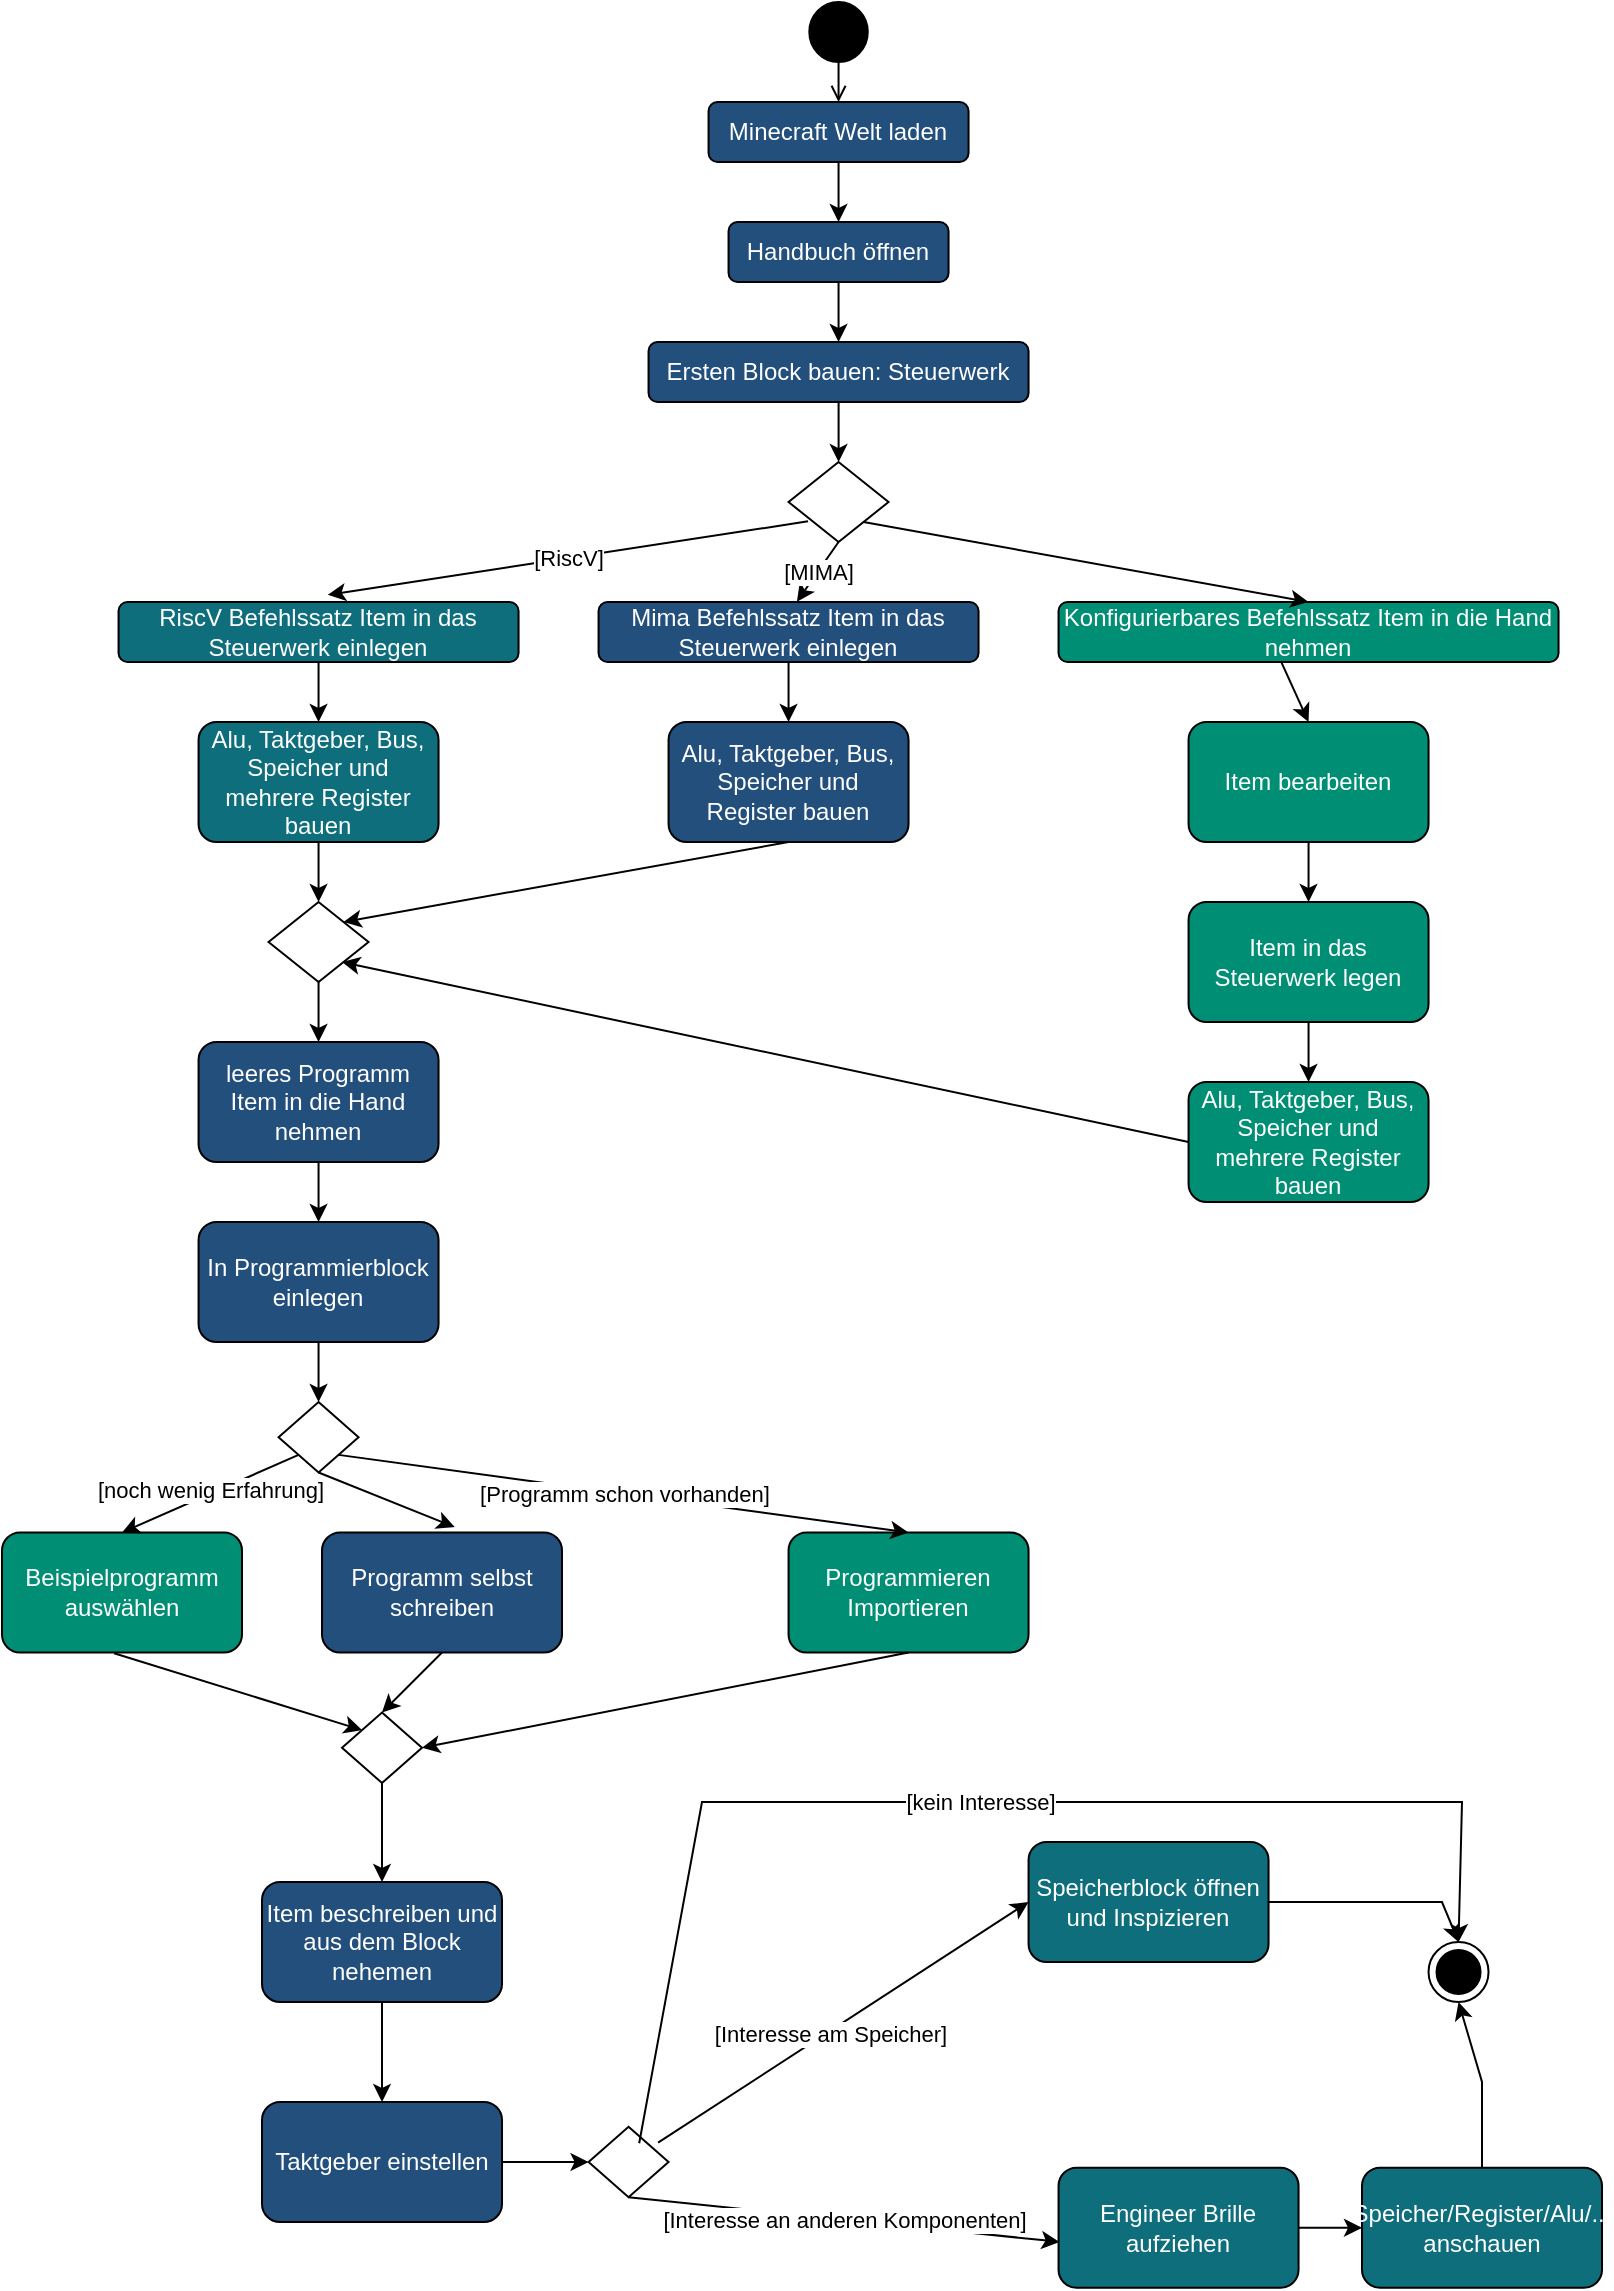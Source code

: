 <mxfile version="22.1.3" type="github">
  <diagram id="C5RBs43oDa-KdzZeNtuy" name="Page-1">
    <mxGraphModel dx="162" dy="523" grid="1" gridSize="10" guides="1" tooltips="1" connect="1" arrows="1" fold="1" page="1" pageScale="1" pageWidth="827" pageHeight="1169" math="0" shadow="0">
      <root>
        <mxCell id="WIyWlLk6GJQsqaUBKTNV-0" />
        <mxCell id="WIyWlLk6GJQsqaUBKTNV-1" parent="WIyWlLk6GJQsqaUBKTNV-0" />
        <mxCell id="O5BcbNm2OCLrN9YEBHeC-1" value="" style="endArrow=open;html=1;rounded=0;align=center;verticalAlign=top;endFill=0;labelBackgroundColor=none;endSize=6;exitX=0.5;exitY=1;exitDx=0;exitDy=0;entryX=0.5;entryY=0;entryDx=0;entryDy=0;noEdgeStyle=1;orthogonal=1;" parent="WIyWlLk6GJQsqaUBKTNV-1" source="O5BcbNm2OCLrN9YEBHeC-2" target="O5BcbNm2OCLrN9YEBHeC-4" edge="1">
          <mxGeometry relative="1" as="geometry">
            <mxPoint x="-611" y="84" as="targetPoint" />
            <mxPoint x="-401.004" y="183.997" as="sourcePoint" />
          </mxGeometry>
        </mxCell>
        <mxCell id="O5BcbNm2OCLrN9YEBHeC-2" value="" style="ellipse;fillColor=strokeColor;html=1;" parent="WIyWlLk6GJQsqaUBKTNV-1" vertex="1">
          <mxGeometry x="1243.66" y="10" width="29.23" height="30" as="geometry" />
        </mxCell>
        <mxCell id="O5BcbNm2OCLrN9YEBHeC-4" value="Minecraft Welt laden" style="rounded=1;whiteSpace=wrap;html=1;fillColor=#234F7C;fontColor=#FFFFFF;" parent="WIyWlLk6GJQsqaUBKTNV-1" vertex="1">
          <mxGeometry x="1193.273" y="60" width="130" height="30" as="geometry" />
        </mxCell>
        <mxCell id="O5BcbNm2OCLrN9YEBHeC-5" value="Handbuch öffnen" style="rounded=1;whiteSpace=wrap;html=1;fillColor=#234F7C;fontColor=#FFFFFF;" parent="WIyWlLk6GJQsqaUBKTNV-1" vertex="1">
          <mxGeometry x="1203.273" y="120" width="110" height="30" as="geometry" />
        </mxCell>
        <mxCell id="O5BcbNm2OCLrN9YEBHeC-6" value="" style="endArrow=classic;html=1;rounded=0;entryX=0.5;entryY=0;entryDx=0;entryDy=0;exitX=0.5;exitY=1;exitDx=0;exitDy=0;noEdgeStyle=1;orthogonal=1;fontColor=#FFFFFF;" parent="WIyWlLk6GJQsqaUBKTNV-1" source="O5BcbNm2OCLrN9YEBHeC-4" target="O5BcbNm2OCLrN9YEBHeC-5" edge="1">
          <mxGeometry width="50" height="50" relative="1" as="geometry">
            <mxPoint x="-1306" y="184" as="sourcePoint" />
            <mxPoint x="-1176" y="304" as="targetPoint" />
          </mxGeometry>
        </mxCell>
        <mxCell id="bx49-o98QQ3P4vnW_Qpf-37" value="" style="edgeStyle=orthogonalEdgeStyle;rounded=0;orthogonalLoop=1;jettySize=auto;html=1;" parent="WIyWlLk6GJQsqaUBKTNV-1" source="O5BcbNm2OCLrN9YEBHeC-8" target="O5BcbNm2OCLrN9YEBHeC-18" edge="1">
          <mxGeometry relative="1" as="geometry" />
        </mxCell>
        <mxCell id="O5BcbNm2OCLrN9YEBHeC-8" value="Ersten Block bauen: Steuerwerk" style="rounded=1;whiteSpace=wrap;html=1;fillColor=#234F7C;fontColor=#FFFFFF;" parent="WIyWlLk6GJQsqaUBKTNV-1" vertex="1">
          <mxGeometry x="1163.273" y="180" width="190" height="30" as="geometry" />
        </mxCell>
        <mxCell id="O5BcbNm2OCLrN9YEBHeC-9" value="" style="edgeStyle=none;orthogonalLoop=1;jettySize=auto;html=1;rounded=0;exitX=0.5;exitY=1;exitDx=0;exitDy=0;entryX=0.5;entryY=0;entryDx=0;entryDy=0;noEdgeStyle=1;orthogonal=1;fontColor=#FFFFFF;" parent="WIyWlLk6GJQsqaUBKTNV-1" source="O5BcbNm2OCLrN9YEBHeC-5" target="O5BcbNm2OCLrN9YEBHeC-8" edge="1">
          <mxGeometry width="80" relative="1" as="geometry">
            <mxPoint x="-1336" y="274" as="sourcePoint" />
            <mxPoint x="-1256" y="274" as="targetPoint" />
          </mxGeometry>
        </mxCell>
        <mxCell id="O5BcbNm2OCLrN9YEBHeC-15" value="Mima Befehlssatz Item in das Steuerwerk einlegen" style="rounded=1;whiteSpace=wrap;html=1;fillColor=#234F7C;fontColor=#FFFFFF;" parent="WIyWlLk6GJQsqaUBKTNV-1" vertex="1">
          <mxGeometry x="1138.273" y="310" width="190" height="30" as="geometry" />
        </mxCell>
        <mxCell id="O5BcbNm2OCLrN9YEBHeC-16" value="RiscV Befehlssatz Item in das Steuerwerk einlegen" style="rounded=1;whiteSpace=wrap;html=1;fillColor=#0E6E7C;fontColor=#FFFFFF;" parent="WIyWlLk6GJQsqaUBKTNV-1" vertex="1">
          <mxGeometry x="898.273" y="310" width="200" height="30" as="geometry" />
        </mxCell>
        <mxCell id="O5BcbNm2OCLrN9YEBHeC-17" value="Konfigurierbares Befehlssatz Item in die Hand nehmen" style="rounded=1;whiteSpace=wrap;html=1;fillColor=#008e74;fontColor=#FFFFFF;" parent="WIyWlLk6GJQsqaUBKTNV-1" vertex="1">
          <mxGeometry x="1368.273" y="310" width="250" height="30" as="geometry" />
        </mxCell>
        <mxCell id="O5BcbNm2OCLrN9YEBHeC-18" value="" style="rhombus;whiteSpace=wrap;html=1;portConstraintRotation=1;" parent="WIyWlLk6GJQsqaUBKTNV-1" vertex="1">
          <mxGeometry x="1233.273" y="240" width="50" height="40" as="geometry" />
        </mxCell>
        <mxCell id="O5BcbNm2OCLrN9YEBHeC-20" value="[MIMA]" style="edgeStyle=none;orthogonalLoop=1;jettySize=auto;html=1;rounded=0;exitX=0.5;exitY=1;exitDx=0;exitDy=0;entryX=0.522;entryY=-0.005;entryDx=0;entryDy=0;noEdgeStyle=1;orthogonal=1;entryPerimeter=0;fontColor=#000000;" parent="WIyWlLk6GJQsqaUBKTNV-1" source="O5BcbNm2OCLrN9YEBHeC-18" target="O5BcbNm2OCLrN9YEBHeC-15" edge="1">
          <mxGeometry width="80" relative="1" as="geometry">
            <mxPoint x="-1186" y="384" as="sourcePoint" />
            <mxPoint x="-1106" y="384" as="targetPoint" />
          </mxGeometry>
        </mxCell>
        <mxCell id="O5BcbNm2OCLrN9YEBHeC-21" value="[RiscV]" style="edgeStyle=none;orthogonalLoop=1;jettySize=auto;html=1;rounded=0;exitX=0.195;exitY=0.742;exitDx=0;exitDy=0;entryX=0.523;entryY=-0.119;entryDx=0;entryDy=0;noEdgeStyle=1;orthogonal=1;entryPerimeter=0;exitPerimeter=0;" parent="WIyWlLk6GJQsqaUBKTNV-1" source="O5BcbNm2OCLrN9YEBHeC-18" target="O5BcbNm2OCLrN9YEBHeC-16" edge="1">
          <mxGeometry width="80" relative="1" as="geometry">
            <mxPoint x="-1196" y="584" as="sourcePoint" />
            <mxPoint x="-1116" y="584" as="targetPoint" />
          </mxGeometry>
        </mxCell>
        <mxCell id="O5BcbNm2OCLrN9YEBHeC-25" value="Alu, Taktgeber, Bus, Speicher und Register bauen" style="rounded=1;whiteSpace=wrap;html=1;fillColor=#234F7C;strokeColor=#000000;fontColor=#FFFFFF;" parent="WIyWlLk6GJQsqaUBKTNV-1" vertex="1">
          <mxGeometry x="1173.273" y="370" width="120" height="60" as="geometry" />
        </mxCell>
        <mxCell id="O5BcbNm2OCLrN9YEBHeC-26" value="" style="edgeStyle=none;orthogonalLoop=1;jettySize=auto;html=1;rounded=0;exitX=0.5;exitY=1;exitDx=0;exitDy=0;entryX=0.5;entryY=0;entryDx=0;entryDy=0;noEdgeStyle=1;orthogonal=1;fontColor=#FFFFFF;" parent="WIyWlLk6GJQsqaUBKTNV-1" source="O5BcbNm2OCLrN9YEBHeC-15" target="O5BcbNm2OCLrN9YEBHeC-25" edge="1">
          <mxGeometry width="80" relative="1" as="geometry">
            <mxPoint x="-590" y="800" as="sourcePoint" />
            <mxPoint x="-510" y="800" as="targetPoint" />
          </mxGeometry>
        </mxCell>
        <mxCell id="O5BcbNm2OCLrN9YEBHeC-27" value="Alu, Taktgeber, Bus, Speicher und mehrere Register bauen" style="rounded=1;whiteSpace=wrap;html=1;fillColor=#0E6E7C;fontColor=#FFFFFF;" parent="WIyWlLk6GJQsqaUBKTNV-1" vertex="1">
          <mxGeometry x="938.273" y="370" width="120" height="60" as="geometry" />
        </mxCell>
        <mxCell id="O5BcbNm2OCLrN9YEBHeC-28" value="" style="edgeStyle=none;orthogonalLoop=1;jettySize=auto;html=1;rounded=0;exitX=0.5;exitY=1;exitDx=0;exitDy=0;entryX=0.5;entryY=0;entryDx=0;entryDy=0;noEdgeStyle=1;orthogonal=1;fontColor=#FFFFFF;" parent="WIyWlLk6GJQsqaUBKTNV-1" source="O5BcbNm2OCLrN9YEBHeC-16" target="O5BcbNm2OCLrN9YEBHeC-27" edge="1">
          <mxGeometry width="80" relative="1" as="geometry">
            <mxPoint x="-420" y="820" as="sourcePoint" />
            <mxPoint x="-340" y="820" as="targetPoint" />
          </mxGeometry>
        </mxCell>
        <mxCell id="O5BcbNm2OCLrN9YEBHeC-29" value="Alu, Taktgeber, Bus, Speicher und mehrere Register bauen" style="rounded=1;whiteSpace=wrap;html=1;fillColor=#008E74;fontColor=#FFFFFF;" parent="WIyWlLk6GJQsqaUBKTNV-1" vertex="1">
          <mxGeometry x="1433.273" y="550" width="120" height="60" as="geometry" />
        </mxCell>
        <mxCell id="O5BcbNm2OCLrN9YEBHeC-30" value="" style="rhombus;whiteSpace=wrap;html=1;double=0;portConstraintRotation=1;fontColor=#FFFFFF;" parent="WIyWlLk6GJQsqaUBKTNV-1" vertex="1">
          <mxGeometry x="973.273" y="460" width="50" height="40" as="geometry" />
        </mxCell>
        <mxCell id="O5BcbNm2OCLrN9YEBHeC-31" value="" style="edgeStyle=none;orthogonalLoop=1;jettySize=auto;html=1;rounded=0;exitX=0;exitY=0.5;exitDx=0;exitDy=0;noEdgeStyle=1;orthogonal=1;fontColor=#FFFFFF;" parent="WIyWlLk6GJQsqaUBKTNV-1" source="O5BcbNm2OCLrN9YEBHeC-29" edge="1">
          <mxGeometry width="80" relative="1" as="geometry">
            <mxPoint x="-460" y="800" as="sourcePoint" />
            <mxPoint x="1010" y="490" as="targetPoint" />
          </mxGeometry>
        </mxCell>
        <mxCell id="O5BcbNm2OCLrN9YEBHeC-32" value="" style="edgeStyle=none;orthogonalLoop=1;jettySize=auto;html=1;rounded=0;exitX=0.446;exitY=1.011;exitDx=0;exitDy=0;exitPerimeter=0;entryX=0.5;entryY=0;entryDx=0;entryDy=0;noEdgeStyle=1;orthogonal=1;fontColor=#FFFFFF;" parent="WIyWlLk6GJQsqaUBKTNV-1" source="O5BcbNm2OCLrN9YEBHeC-17" target="O5BcbNm2OCLrN9YEBHeC-37" edge="1">
          <mxGeometry width="80" relative="1" as="geometry">
            <mxPoint x="-400" y="880" as="sourcePoint" />
            <mxPoint x="-560" y="630" as="targetPoint" />
          </mxGeometry>
        </mxCell>
        <mxCell id="O5BcbNm2OCLrN9YEBHeC-33" value="" style="edgeStyle=none;orthogonalLoop=1;jettySize=auto;html=1;rounded=0;exitX=0.5;exitY=1;exitDx=0;exitDy=0;entryX=1;entryY=0;entryDx=0;entryDy=0;noEdgeStyle=1;orthogonal=1;fontColor=#FFFFFF;" parent="WIyWlLk6GJQsqaUBKTNV-1" source="O5BcbNm2OCLrN9YEBHeC-25" target="O5BcbNm2OCLrN9YEBHeC-30" edge="1">
          <mxGeometry width="80" relative="1" as="geometry">
            <mxPoint x="-440" y="840" as="sourcePoint" />
            <mxPoint x="-360" y="840" as="targetPoint" />
          </mxGeometry>
        </mxCell>
        <mxCell id="O5BcbNm2OCLrN9YEBHeC-34" value="" style="edgeStyle=none;orthogonalLoop=1;jettySize=auto;html=1;rounded=0;exitX=0.5;exitY=1;exitDx=0;exitDy=0;entryX=0.5;entryY=0;entryDx=0;entryDy=0;noEdgeStyle=1;orthogonal=1;fontColor=#FFFFFF;" parent="WIyWlLk6GJQsqaUBKTNV-1" source="O5BcbNm2OCLrN9YEBHeC-27" target="O5BcbNm2OCLrN9YEBHeC-30" edge="1">
          <mxGeometry width="80" relative="1" as="geometry">
            <mxPoint x="-240" y="890" as="sourcePoint" />
            <mxPoint x="-160" y="890" as="targetPoint" />
          </mxGeometry>
        </mxCell>
        <mxCell id="O5BcbNm2OCLrN9YEBHeC-35" value="leeres Programm Item in die Hand nehmen" style="rounded=1;whiteSpace=wrap;html=1;fontColor=#FFFFFF;fillColor=#234F7C;" parent="WIyWlLk6GJQsqaUBKTNV-1" vertex="1">
          <mxGeometry x="938.273" y="530" width="120" height="60" as="geometry" />
        </mxCell>
        <mxCell id="O5BcbNm2OCLrN9YEBHeC-36" value="" style="edgeStyle=none;orthogonalLoop=1;jettySize=auto;html=1;rounded=0;entryX=0.5;entryY=0;entryDx=0;entryDy=0;exitX=0.5;exitY=1;exitDx=0;exitDy=0;noEdgeStyle=1;orthogonal=1;fontColor=#FFFFFF;" parent="WIyWlLk6GJQsqaUBKTNV-1" source="O5BcbNm2OCLrN9YEBHeC-30" target="O5BcbNm2OCLrN9YEBHeC-35" edge="1">
          <mxGeometry width="80" relative="1" as="geometry">
            <mxPoint x="-710" y="700" as="sourcePoint" />
            <mxPoint x="-630" y="700" as="targetPoint" />
          </mxGeometry>
        </mxCell>
        <mxCell id="O5BcbNm2OCLrN9YEBHeC-37" value="Item bearbeiten" style="rounded=1;whiteSpace=wrap;html=1;fillColor=#008E74;fontColor=#FFFFFF;" parent="WIyWlLk6GJQsqaUBKTNV-1" vertex="1">
          <mxGeometry x="1433.273" y="370" width="120" height="60" as="geometry" />
        </mxCell>
        <mxCell id="O5BcbNm2OCLrN9YEBHeC-38" value="Item in das Steuerwerk legen" style="rounded=1;whiteSpace=wrap;html=1;fillColor=#008E74;fontColor=#FFFFFF;" parent="WIyWlLk6GJQsqaUBKTNV-1" vertex="1">
          <mxGeometry x="1433.273" y="460" width="120" height="60" as="geometry" />
        </mxCell>
        <mxCell id="O5BcbNm2OCLrN9YEBHeC-39" value="" style="edgeStyle=none;orthogonalLoop=1;jettySize=auto;html=1;rounded=0;exitX=0.5;exitY=1;exitDx=0;exitDy=0;entryX=0.5;entryY=0;entryDx=0;entryDy=0;noEdgeStyle=1;orthogonal=1;fontColor=#FFFFFF;" parent="WIyWlLk6GJQsqaUBKTNV-1" source="O5BcbNm2OCLrN9YEBHeC-37" target="O5BcbNm2OCLrN9YEBHeC-38" edge="1">
          <mxGeometry width="80" relative="1" as="geometry">
            <mxPoint x="-590" y="690" as="sourcePoint" />
            <mxPoint x="-510" y="690" as="targetPoint" />
          </mxGeometry>
        </mxCell>
        <mxCell id="O5BcbNm2OCLrN9YEBHeC-40" value="" style="edgeStyle=none;orthogonalLoop=1;jettySize=auto;html=1;rounded=0;exitX=0.5;exitY=1;exitDx=0;exitDy=0;entryX=0.5;entryY=0;entryDx=0;entryDy=0;noEdgeStyle=1;orthogonal=1;fontColor=#FFFFFF;" parent="WIyWlLk6GJQsqaUBKTNV-1" source="O5BcbNm2OCLrN9YEBHeC-38" target="O5BcbNm2OCLrN9YEBHeC-29" edge="1">
          <mxGeometry width="80" relative="1" as="geometry">
            <mxPoint x="-430" y="680" as="sourcePoint" />
            <mxPoint x="-350" y="680" as="targetPoint" />
          </mxGeometry>
        </mxCell>
        <mxCell id="O5BcbNm2OCLrN9YEBHeC-41" value="In Programmierblock einlegen" style="rounded=1;whiteSpace=wrap;html=1;fillColor=#234F7C;fontColor=#FFFFFF;" parent="WIyWlLk6GJQsqaUBKTNV-1" vertex="1">
          <mxGeometry x="938.273" y="620" width="120" height="60" as="geometry" />
        </mxCell>
        <mxCell id="O5BcbNm2OCLrN9YEBHeC-42" value="" style="edgeStyle=none;orthogonalLoop=1;jettySize=auto;html=1;rounded=0;exitX=0.5;exitY=1;exitDx=0;exitDy=0;noEdgeStyle=1;orthogonal=1;fontColor=#FFFFFF;" parent="WIyWlLk6GJQsqaUBKTNV-1" source="O5BcbNm2OCLrN9YEBHeC-35" target="O5BcbNm2OCLrN9YEBHeC-41" edge="1">
          <mxGeometry width="80" relative="1" as="geometry">
            <mxPoint x="-570" y="1040" as="sourcePoint" />
            <mxPoint x="-490" y="1040" as="targetPoint" />
          </mxGeometry>
        </mxCell>
        <mxCell id="O5BcbNm2OCLrN9YEBHeC-44" value="Beispielprogramm auswählen" style="rounded=1;whiteSpace=wrap;html=1;fontColor=#FFFFFF;fillColor=#008E74;" parent="WIyWlLk6GJQsqaUBKTNV-1" vertex="1">
          <mxGeometry x="840.003" y="775.25" width="120" height="60" as="geometry" />
        </mxCell>
        <mxCell id="O5BcbNm2OCLrN9YEBHeC-45" value="" style="edgeStyle=none;orthogonalLoop=1;jettySize=auto;html=1;rounded=0;exitX=0.5;exitY=1;exitDx=0;exitDy=0;entryX=0.5;entryY=0;entryDx=0;entryDy=0;noEdgeStyle=1;orthogonal=1;" parent="WIyWlLk6GJQsqaUBKTNV-1" source="O5BcbNm2OCLrN9YEBHeC-41" target="O5BcbNm2OCLrN9YEBHeC-46" edge="1">
          <mxGeometry width="80" relative="1" as="geometry">
            <mxPoint x="-150" y="1110" as="sourcePoint" />
            <mxPoint x="-70" y="1110" as="targetPoint" />
          </mxGeometry>
        </mxCell>
        <mxCell id="O5BcbNm2OCLrN9YEBHeC-46" value="" style="rhombus;whiteSpace=wrap;html=1;portConstraintRotation=1;" parent="WIyWlLk6GJQsqaUBKTNV-1" vertex="1">
          <mxGeometry x="978.273" y="710" width="40" height="35.25" as="geometry" />
        </mxCell>
        <mxCell id="O5BcbNm2OCLrN9YEBHeC-47" value="Programm selbst schreiben" style="rounded=1;whiteSpace=wrap;html=1;fillColor=#234F7C;fontColor=#FFFFFF;" parent="WIyWlLk6GJQsqaUBKTNV-1" vertex="1">
          <mxGeometry x="1000.003" y="775.25" width="120" height="60" as="geometry" />
        </mxCell>
        <mxCell id="bx49-o98QQ3P4vnW_Qpf-1" value="" style="edgeStyle=none;orthogonalLoop=1;jettySize=auto;html=1;rounded=0;exitX=0;exitY=1;exitDx=0;exitDy=0;entryX=0.5;entryY=0;entryDx=0;entryDy=0;noEdgeStyle=1;orthogonal=1;" parent="WIyWlLk6GJQsqaUBKTNV-1" source="O5BcbNm2OCLrN9YEBHeC-46" target="O5BcbNm2OCLrN9YEBHeC-44" edge="1">
          <mxGeometry width="80" relative="1" as="geometry">
            <mxPoint x="350" y="1790" as="sourcePoint" />
            <mxPoint x="430" y="1790" as="targetPoint" />
          </mxGeometry>
        </mxCell>
        <mxCell id="bx49-o98QQ3P4vnW_Qpf-36" value="[noch wenig Erfahrung]" style="edgeLabel;html=1;align=center;verticalAlign=middle;resizable=0;points=[];" parent="bx49-o98QQ3P4vnW_Qpf-1" vertex="1" connectable="0">
          <mxGeometry x="-0.001" y="-2" relative="1" as="geometry">
            <mxPoint as="offset" />
          </mxGeometry>
        </mxCell>
        <mxCell id="bx49-o98QQ3P4vnW_Qpf-2" value="" style="edgeStyle=none;orthogonalLoop=1;jettySize=auto;html=1;rounded=0;exitX=0.5;exitY=1;exitDx=0;exitDy=0;entryX=0.553;entryY=-0.045;entryDx=0;entryDy=0;entryPerimeter=0;noEdgeStyle=1;orthogonal=1;" parent="WIyWlLk6GJQsqaUBKTNV-1" source="O5BcbNm2OCLrN9YEBHeC-46" target="O5BcbNm2OCLrN9YEBHeC-47" edge="1">
          <mxGeometry width="80" relative="1" as="geometry">
            <mxPoint x="600" y="1860" as="sourcePoint" />
            <mxPoint x="680" y="1860" as="targetPoint" />
          </mxGeometry>
        </mxCell>
        <mxCell id="bx49-o98QQ3P4vnW_Qpf-3" value="Programmieren Importieren" style="rounded=1;whiteSpace=wrap;html=1;fillColor=#008E74;fontColor=#FFFFFF;" parent="WIyWlLk6GJQsqaUBKTNV-1" vertex="1">
          <mxGeometry x="1233.273" y="775.25" width="120" height="60" as="geometry" />
        </mxCell>
        <mxCell id="bx49-o98QQ3P4vnW_Qpf-4" value="[Programm schon vorhanden]" style="edgeStyle=none;orthogonalLoop=1;jettySize=auto;html=1;rounded=0;exitX=1;exitY=1;exitDx=0;exitDy=0;entryX=0.5;entryY=0;entryDx=0;entryDy=0;noEdgeStyle=1;orthogonal=1;" parent="WIyWlLk6GJQsqaUBKTNV-1" source="O5BcbNm2OCLrN9YEBHeC-46" target="bx49-o98QQ3P4vnW_Qpf-3" edge="1">
          <mxGeometry width="80" relative="1" as="geometry">
            <mxPoint x="530" y="1820" as="sourcePoint" />
            <mxPoint x="610" y="1820" as="targetPoint" />
          </mxGeometry>
        </mxCell>
        <mxCell id="bx49-o98QQ3P4vnW_Qpf-8" value="" style="edgeStyle=none;orthogonalLoop=1;jettySize=auto;html=1;rounded=0;exitX=1;exitY=1;exitDx=0;exitDy=0;entryX=0.5;entryY=0;entryDx=0;entryDy=0;noEdgeStyle=1;orthogonal=1;" parent="WIyWlLk6GJQsqaUBKTNV-1" source="O5BcbNm2OCLrN9YEBHeC-18" target="O5BcbNm2OCLrN9YEBHeC-17" edge="1">
          <mxGeometry width="80" relative="1" as="geometry">
            <mxPoint x="460.229" y="400" as="sourcePoint" />
            <mxPoint x="410" y="460" as="targetPoint" />
          </mxGeometry>
        </mxCell>
        <mxCell id="bx49-o98QQ3P4vnW_Qpf-14" value="" style="rhombus;whiteSpace=wrap;html=1;portConstraintRotation=1;" parent="WIyWlLk6GJQsqaUBKTNV-1" vertex="1">
          <mxGeometry x="1010.003" y="865.25" width="40" height="35.25" as="geometry" />
        </mxCell>
        <mxCell id="bx49-o98QQ3P4vnW_Qpf-15" value="" style="edgeStyle=none;orthogonalLoop=1;jettySize=auto;html=1;rounded=0;exitX=0.467;exitY=1.006;exitDx=0;exitDy=0;exitPerimeter=0;entryX=0;entryY=0;entryDx=0;entryDy=0;noEdgeStyle=1;orthogonal=1;" parent="WIyWlLk6GJQsqaUBKTNV-1" source="O5BcbNm2OCLrN9YEBHeC-44" target="bx49-o98QQ3P4vnW_Qpf-14" edge="1">
          <mxGeometry width="80" relative="1" as="geometry">
            <mxPoint x="230" y="2010" as="sourcePoint" />
            <mxPoint x="310" y="2010" as="targetPoint" />
          </mxGeometry>
        </mxCell>
        <mxCell id="bx49-o98QQ3P4vnW_Qpf-16" value="" style="edgeStyle=none;orthogonalLoop=1;jettySize=auto;html=1;rounded=0;exitX=0.5;exitY=1;exitDx=0;exitDy=0;entryX=0.5;entryY=0;entryDx=0;entryDy=0;noEdgeStyle=1;orthogonal=1;" parent="WIyWlLk6GJQsqaUBKTNV-1" source="O5BcbNm2OCLrN9YEBHeC-47" target="bx49-o98QQ3P4vnW_Qpf-14" edge="1">
          <mxGeometry width="80" relative="1" as="geometry">
            <mxPoint x="360" y="2060" as="sourcePoint" />
            <mxPoint x="440" y="2060" as="targetPoint" />
          </mxGeometry>
        </mxCell>
        <mxCell id="bx49-o98QQ3P4vnW_Qpf-17" value="" style="edgeStyle=none;orthogonalLoop=1;jettySize=auto;html=1;rounded=0;exitX=0.5;exitY=1;exitDx=0;exitDy=0;entryX=1;entryY=0.5;entryDx=0;entryDy=0;noEdgeStyle=1;orthogonal=1;" parent="WIyWlLk6GJQsqaUBKTNV-1" source="bx49-o98QQ3P4vnW_Qpf-3" target="bx49-o98QQ3P4vnW_Qpf-14" edge="1">
          <mxGeometry width="80" relative="1" as="geometry">
            <mxPoint x="540" y="2080" as="sourcePoint" />
            <mxPoint x="620" y="2080" as="targetPoint" />
          </mxGeometry>
        </mxCell>
        <mxCell id="bx49-o98QQ3P4vnW_Qpf-18" value="Item beschreiben und aus dem Block nehemen" style="rounded=1;whiteSpace=wrap;html=1;fillColor=#234F7C;fontColor=#FFFFFF;" parent="WIyWlLk6GJQsqaUBKTNV-1" vertex="1">
          <mxGeometry x="970.003" y="950" width="120" height="60" as="geometry" />
        </mxCell>
        <mxCell id="bx49-o98QQ3P4vnW_Qpf-19" value="" style="edgeStyle=none;orthogonalLoop=1;jettySize=auto;html=1;rounded=0;exitX=0.5;exitY=1;exitDx=0;exitDy=0;entryX=0.5;entryY=0;entryDx=0;entryDy=0;noEdgeStyle=1;orthogonal=1;" parent="WIyWlLk6GJQsqaUBKTNV-1" source="bx49-o98QQ3P4vnW_Qpf-14" target="bx49-o98QQ3P4vnW_Qpf-18" edge="1">
          <mxGeometry width="80" relative="1" as="geometry">
            <mxPoint x="670" y="2210" as="sourcePoint" />
            <mxPoint x="750" y="2210" as="targetPoint" />
          </mxGeometry>
        </mxCell>
        <mxCell id="bx49-o98QQ3P4vnW_Qpf-20" value="Taktgeber einstellen" style="rounded=1;whiteSpace=wrap;html=1;fillColor=#234F7C;fontColor=#FFFFFF;" parent="WIyWlLk6GJQsqaUBKTNV-1" vertex="1">
          <mxGeometry x="970.003" y="1060" width="120" height="60" as="geometry" />
        </mxCell>
        <mxCell id="bx49-o98QQ3P4vnW_Qpf-21" value="" style="edgeStyle=none;orthogonalLoop=1;jettySize=auto;html=1;rounded=0;exitX=0.5;exitY=1;exitDx=0;exitDy=0;entryX=0.5;entryY=0;entryDx=0;entryDy=0;noEdgeStyle=1;orthogonal=1;fontColor=#FFFFFF;" parent="WIyWlLk6GJQsqaUBKTNV-1" source="bx49-o98QQ3P4vnW_Qpf-18" target="bx49-o98QQ3P4vnW_Qpf-20" edge="1">
          <mxGeometry width="80" relative="1" as="geometry">
            <mxPoint x="630" y="2120" as="sourcePoint" />
            <mxPoint x="710" y="2120" as="targetPoint" />
          </mxGeometry>
        </mxCell>
        <mxCell id="bx49-o98QQ3P4vnW_Qpf-22" value="" style="rhombus;whiteSpace=wrap;html=1;portConstraintRotation=1;" parent="WIyWlLk6GJQsqaUBKTNV-1" vertex="1">
          <mxGeometry x="1133.273" y="1072.37" width="40" height="35.25" as="geometry" />
        </mxCell>
        <mxCell id="bx49-o98QQ3P4vnW_Qpf-23" value="" style="edgeStyle=none;orthogonalLoop=1;jettySize=auto;html=1;rounded=0;exitX=1;exitY=0.5;exitDx=0;exitDy=0;entryX=0;entryY=0.5;entryDx=0;entryDy=0;noEdgeStyle=1;orthogonal=1;" parent="WIyWlLk6GJQsqaUBKTNV-1" source="bx49-o98QQ3P4vnW_Qpf-20" target="bx49-o98QQ3P4vnW_Qpf-22" edge="1">
          <mxGeometry width="80" relative="1" as="geometry">
            <mxPoint x="630" y="2250" as="sourcePoint" />
            <mxPoint x="710" y="2250" as="targetPoint" />
          </mxGeometry>
        </mxCell>
        <mxCell id="bx49-o98QQ3P4vnW_Qpf-24" value="Speicherblock öffnen und Inspizieren" style="rounded=1;whiteSpace=wrap;html=1;fillColor=#0E6E7C;fontColor=#FFFFFF;" parent="WIyWlLk6GJQsqaUBKTNV-1" vertex="1">
          <mxGeometry x="1353.273" y="930" width="120" height="60" as="geometry" />
        </mxCell>
        <mxCell id="bx49-o98QQ3P4vnW_Qpf-25" value="" style="edgeStyle=none;orthogonalLoop=1;jettySize=auto;html=1;rounded=0;noEdgeStyle=1;orthogonal=1;exitX=0.869;exitY=0.226;exitDx=0;exitDy=0;exitPerimeter=0;entryX=0;entryY=0.5;entryDx=0;entryDy=0;" parent="WIyWlLk6GJQsqaUBKTNV-1" source="bx49-o98QQ3P4vnW_Qpf-22" target="bx49-o98QQ3P4vnW_Qpf-24" edge="1">
          <mxGeometry width="80" relative="1" as="geometry">
            <mxPoint x="1050" y="1030" as="sourcePoint" />
            <mxPoint x="1220" y="940" as="targetPoint" />
          </mxGeometry>
        </mxCell>
        <mxCell id="bx49-o98QQ3P4vnW_Qpf-35" value="[Interesse am Speicher]" style="edgeLabel;html=1;align=center;verticalAlign=middle;resizable=0;points=[];" parent="bx49-o98QQ3P4vnW_Qpf-25" vertex="1" connectable="0">
          <mxGeometry x="-0.08" y="-1" relative="1" as="geometry">
            <mxPoint as="offset" />
          </mxGeometry>
        </mxCell>
        <mxCell id="bx49-o98QQ3P4vnW_Qpf-27" value="Engineer Brille aufziehen" style="rounded=1;whiteSpace=wrap;html=1;fillColor=#0E6E7C;fontColor=#FFFFFF;" parent="WIyWlLk6GJQsqaUBKTNV-1" vertex="1">
          <mxGeometry x="1368.273" y="1092.88" width="120" height="60" as="geometry" />
        </mxCell>
        <mxCell id="bx49-o98QQ3P4vnW_Qpf-28" value="[Interesse an anderen Komponenten]" style="edgeStyle=none;orthogonalLoop=1;jettySize=auto;html=1;rounded=0;exitX=0.5;exitY=1;exitDx=0;exitDy=0;entryX=0.004;entryY=0.618;entryDx=0;entryDy=0;noEdgeStyle=1;orthogonal=1;entryPerimeter=0;" parent="WIyWlLk6GJQsqaUBKTNV-1" source="bx49-o98QQ3P4vnW_Qpf-22" target="bx49-o98QQ3P4vnW_Qpf-27" edge="1">
          <mxGeometry x="-0.001" width="80" relative="1" as="geometry">
            <mxPoint x="570" y="2360" as="sourcePoint" />
            <mxPoint x="650" y="2360" as="targetPoint" />
            <mxPoint as="offset" />
          </mxGeometry>
        </mxCell>
        <mxCell id="bx49-o98QQ3P4vnW_Qpf-30" value="Speicher/Register/Alu/... anschauen" style="rounded=1;whiteSpace=wrap;html=1;fillColor=#0E6E7C;fontColor=#FFFFFF;" parent="WIyWlLk6GJQsqaUBKTNV-1" vertex="1">
          <mxGeometry x="1520.003" y="1092.88" width="120" height="60" as="geometry" />
        </mxCell>
        <mxCell id="bx49-o98QQ3P4vnW_Qpf-31" value="" style="edgeStyle=none;orthogonalLoop=1;jettySize=auto;html=1;rounded=0;exitX=1;exitY=0.5;exitDx=0;exitDy=0;entryX=0;entryY=0.5;entryDx=0;entryDy=0;noEdgeStyle=1;orthogonal=1;fontColor=#FFFFFF;" parent="WIyWlLk6GJQsqaUBKTNV-1" source="bx49-o98QQ3P4vnW_Qpf-27" target="bx49-o98QQ3P4vnW_Qpf-30" edge="1">
          <mxGeometry width="80" relative="1" as="geometry">
            <mxPoint x="640" y="2570" as="sourcePoint" />
            <mxPoint x="720" y="2570" as="targetPoint" />
          </mxGeometry>
        </mxCell>
        <mxCell id="bx49-o98QQ3P4vnW_Qpf-38" value="" style="ellipse;html=1;shape=endState;fillColor=strokeColor;fontColor=#FFFFFF;" parent="WIyWlLk6GJQsqaUBKTNV-1" vertex="1">
          <mxGeometry x="1553.27" y="980" width="30" height="30" as="geometry" />
        </mxCell>
        <mxCell id="bx49-o98QQ3P4vnW_Qpf-39" value="" style="edgeStyle=none;orthogonalLoop=1;jettySize=auto;html=1;rounded=0;exitX=1;exitY=0.5;exitDx=0;exitDy=0;entryX=0.5;entryY=0;entryDx=0;entryDy=0;fontColor=#FFFFFF;" parent="WIyWlLk6GJQsqaUBKTNV-1" source="bx49-o98QQ3P4vnW_Qpf-24" target="bx49-o98QQ3P4vnW_Qpf-38" edge="1">
          <mxGeometry width="80" relative="1" as="geometry">
            <mxPoint x="1580" y="910" as="sourcePoint" />
            <mxPoint x="1660" y="910" as="targetPoint" />
            <Array as="points">
              <mxPoint x="1560" y="960" />
            </Array>
          </mxGeometry>
        </mxCell>
        <mxCell id="bx49-o98QQ3P4vnW_Qpf-40" value="" style="edgeStyle=none;orthogonalLoop=1;jettySize=auto;html=1;rounded=0;exitX=0.5;exitY=0;exitDx=0;exitDy=0;entryX=0.5;entryY=1;entryDx=0;entryDy=0;fontColor=#FFFFFF;" parent="WIyWlLk6GJQsqaUBKTNV-1" source="bx49-o98QQ3P4vnW_Qpf-30" target="bx49-o98QQ3P4vnW_Qpf-38" edge="1">
          <mxGeometry width="80" relative="1" as="geometry">
            <mxPoint x="1580" y="1090" as="sourcePoint" />
            <mxPoint x="1660" y="930" as="targetPoint" />
            <Array as="points">
              <mxPoint x="1580" y="1050" />
            </Array>
          </mxGeometry>
        </mxCell>
        <mxCell id="bx49-o98QQ3P4vnW_Qpf-41" value="[kein Interesse]" style="edgeStyle=none;orthogonalLoop=1;jettySize=auto;html=1;rounded=0;exitX=0.633;exitY=0.234;exitDx=0;exitDy=0;exitPerimeter=0;entryX=0.5;entryY=0;entryDx=0;entryDy=0;" parent="WIyWlLk6GJQsqaUBKTNV-1" source="bx49-o98QQ3P4vnW_Qpf-22" target="bx49-o98QQ3P4vnW_Qpf-38" edge="1">
          <mxGeometry width="80" relative="1" as="geometry">
            <mxPoint x="1180" y="890" as="sourcePoint" />
            <mxPoint x="1570" y="910" as="targetPoint" />
            <Array as="points">
              <mxPoint x="1190" y="910" />
              <mxPoint x="1570" y="910" />
            </Array>
          </mxGeometry>
        </mxCell>
      </root>
    </mxGraphModel>
  </diagram>
</mxfile>
